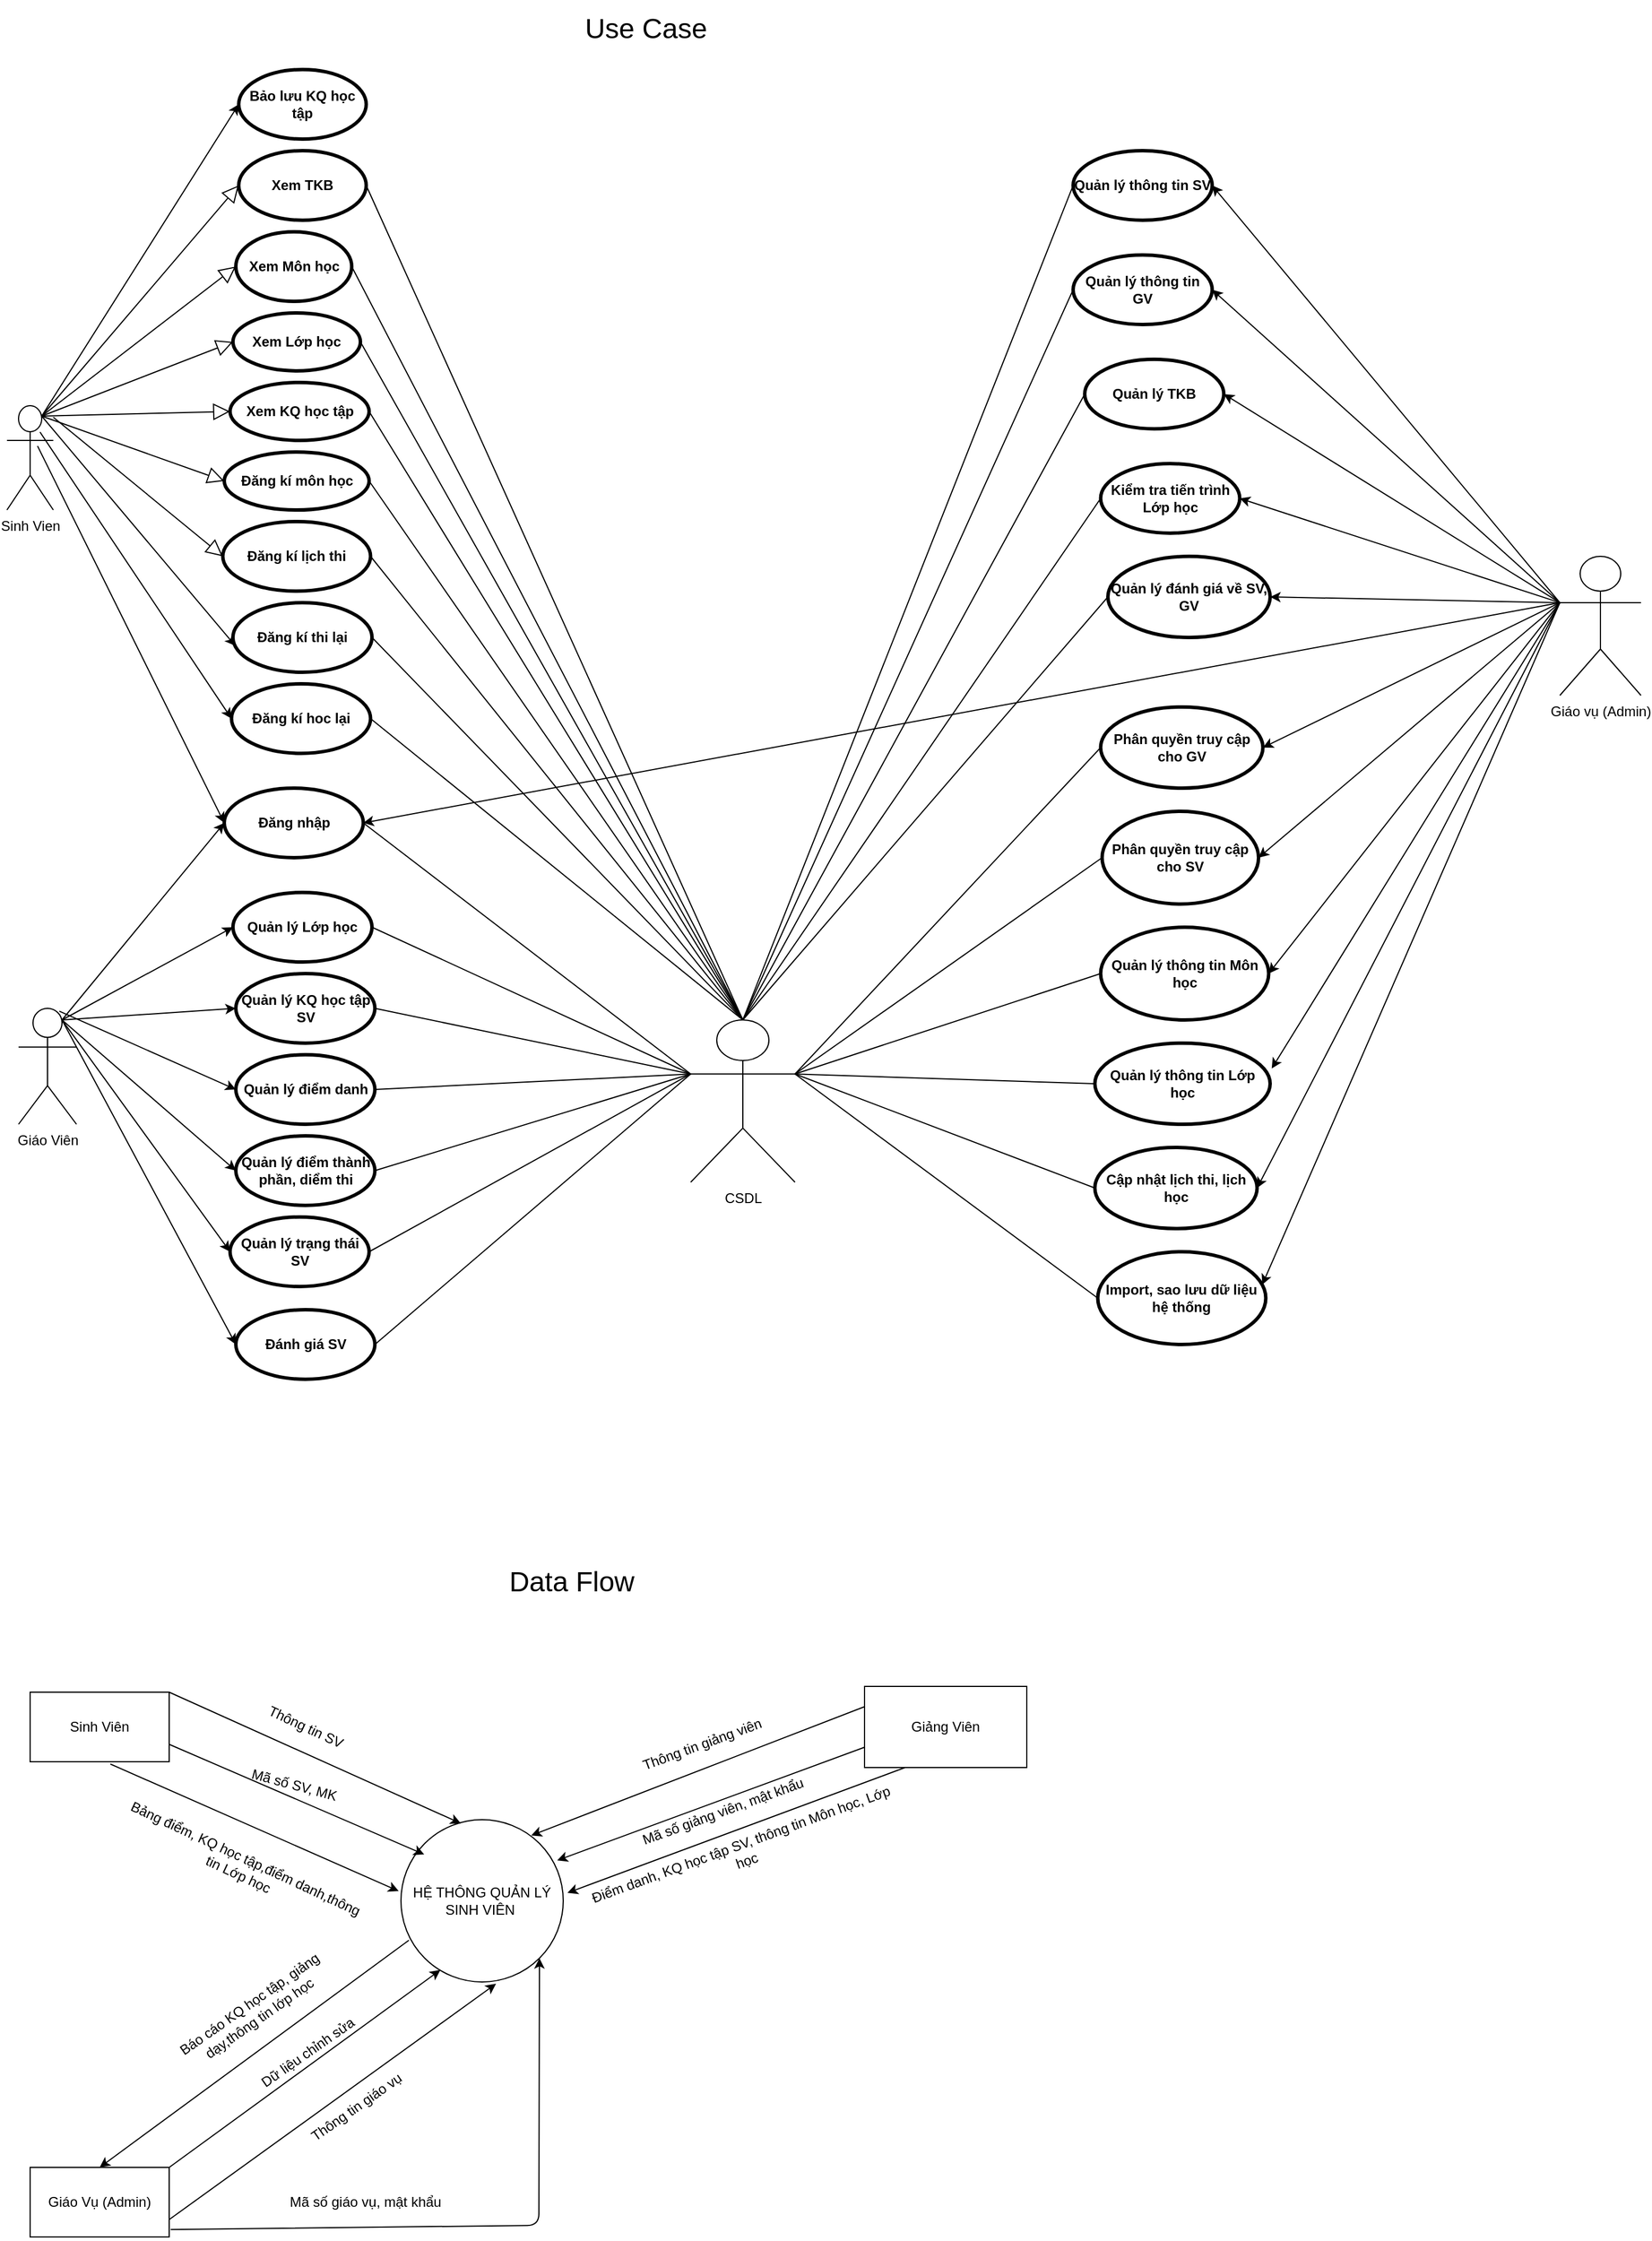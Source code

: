 <mxfile version="14.4.3" type="device"><diagram id="cvtjr43qVSn7jWfJGrVy" name="Page-1"><mxGraphModel dx="1309" dy="1707" grid="1" gridSize="10" guides="1" tooltips="1" connect="1" arrows="1" fold="1" page="1" pageScale="1" pageWidth="850" pageHeight="1100" math="0" shadow="0"><root><mxCell id="0"/><mxCell id="1" parent="0"/><mxCell id="vJbOVOiR2p8JnZp5kyX--1" value="Sinh Vien" style="shape=umlActor;html=1;verticalLabelPosition=bottom;verticalAlign=top;align=center;" parent="1" vertex="1"><mxGeometry x="70" y="110" width="40" height="90" as="geometry"/></mxCell><mxCell id="vJbOVOiR2p8JnZp5kyX--2" value="Xem TKB" style="shape=ellipse;html=1;strokeWidth=3;fontStyle=1;whiteSpace=wrap;align=center;perimeter=ellipsePerimeter;" parent="1" vertex="1"><mxGeometry x="270" y="-110" width="110" height="60" as="geometry"/></mxCell><mxCell id="vJbOVOiR2p8JnZp5kyX--3" value="Xem Môn học" style="shape=ellipse;html=1;strokeWidth=3;fontStyle=1;whiteSpace=wrap;align=center;perimeter=ellipsePerimeter;" parent="1" vertex="1"><mxGeometry x="267.5" y="-40" width="100" height="60" as="geometry"/></mxCell><mxCell id="vJbOVOiR2p8JnZp5kyX--4" value="Xem Lớp học" style="shape=ellipse;html=1;strokeWidth=3;fontStyle=1;whiteSpace=wrap;align=center;perimeter=ellipsePerimeter;" parent="1" vertex="1"><mxGeometry x="265" y="30" width="110" height="50" as="geometry"/></mxCell><mxCell id="vJbOVOiR2p8JnZp5kyX--5" value="Xem KQ học tập" style="shape=ellipse;html=1;strokeWidth=3;fontStyle=1;whiteSpace=wrap;align=center;perimeter=ellipsePerimeter;" parent="1" vertex="1"><mxGeometry x="262.5" y="90" width="120" height="50" as="geometry"/></mxCell><mxCell id="vJbOVOiR2p8JnZp5kyX--6" value="Đăng kí môn học" style="shape=ellipse;html=1;strokeWidth=3;fontStyle=1;whiteSpace=wrap;align=center;perimeter=ellipsePerimeter;" parent="1" vertex="1"><mxGeometry x="257.5" y="150" width="125" height="50" as="geometry"/></mxCell><mxCell id="vJbOVOiR2p8JnZp5kyX--8" value="Đăng kí lịch thi" style="shape=ellipse;html=1;strokeWidth=3;fontStyle=1;whiteSpace=wrap;align=center;perimeter=ellipsePerimeter;" parent="1" vertex="1"><mxGeometry x="256.25" y="210" width="127.5" height="60" as="geometry"/></mxCell><mxCell id="vJbOVOiR2p8JnZp5kyX--9" value="Đăng kí thi lại" style="shape=ellipse;html=1;strokeWidth=3;fontStyle=1;whiteSpace=wrap;align=center;perimeter=ellipsePerimeter;" parent="1" vertex="1"><mxGeometry x="265" y="280" width="120" height="60" as="geometry"/></mxCell><mxCell id="vJbOVOiR2p8JnZp5kyX--10" value="Đăng kí hoc lại" style="shape=ellipse;html=1;strokeWidth=3;fontStyle=1;whiteSpace=wrap;align=center;perimeter=ellipsePerimeter;" parent="1" vertex="1"><mxGeometry x="263.75" y="350" width="120" height="60" as="geometry"/></mxCell><mxCell id="vJbOVOiR2p8JnZp5kyX--11" value="Đăng nhập" style="shape=ellipse;html=1;strokeWidth=3;fontStyle=1;whiteSpace=wrap;align=center;perimeter=ellipsePerimeter;" parent="1" vertex="1"><mxGeometry x="257.5" y="440" width="120" height="60" as="geometry"/></mxCell><mxCell id="vJbOVOiR2p8JnZp5kyX--12" value="Giáo Viên" style="shape=umlActor;html=1;verticalLabelPosition=bottom;verticalAlign=top;align=center;" parent="1" vertex="1"><mxGeometry x="80" y="630" width="50" height="100" as="geometry"/></mxCell><mxCell id="vJbOVOiR2p8JnZp5kyX--13" value="Quản lý Lớp học" style="shape=ellipse;html=1;strokeWidth=3;fontStyle=1;whiteSpace=wrap;align=center;perimeter=ellipsePerimeter;" parent="1" vertex="1"><mxGeometry x="265" y="530" width="120" height="60" as="geometry"/></mxCell><mxCell id="vJbOVOiR2p8JnZp5kyX--14" value="Quản lý KQ học tập SV" style="shape=ellipse;html=1;strokeWidth=3;fontStyle=1;whiteSpace=wrap;align=center;perimeter=ellipsePerimeter;" parent="1" vertex="1"><mxGeometry x="267.5" y="600" width="120" height="60" as="geometry"/></mxCell><mxCell id="vJbOVOiR2p8JnZp5kyX--15" value="Quản lý điểm danh" style="shape=ellipse;html=1;strokeWidth=3;fontStyle=1;whiteSpace=wrap;align=center;perimeter=ellipsePerimeter;" parent="1" vertex="1"><mxGeometry x="267.5" y="670" width="120" height="60" as="geometry"/></mxCell><mxCell id="vJbOVOiR2p8JnZp5kyX--16" value="Quản lý điểm thành phần, diểm thi" style="shape=ellipse;html=1;strokeWidth=3;fontStyle=1;whiteSpace=wrap;align=center;perimeter=ellipsePerimeter;" parent="1" vertex="1"><mxGeometry x="267.5" y="740" width="120" height="60" as="geometry"/></mxCell><mxCell id="vJbOVOiR2p8JnZp5kyX--17" value="Quản lý trạng thái SV" style="shape=ellipse;html=1;strokeWidth=3;fontStyle=1;whiteSpace=wrap;align=center;perimeter=ellipsePerimeter;" parent="1" vertex="1"><mxGeometry x="262.5" y="810" width="120" height="60" as="geometry"/></mxCell><mxCell id="vJbOVOiR2p8JnZp5kyX--18" value="Đánh giá SV" style="shape=ellipse;html=1;strokeWidth=3;fontStyle=1;whiteSpace=wrap;align=center;perimeter=ellipsePerimeter;" parent="1" vertex="1"><mxGeometry x="267.5" y="890" width="120" height="60" as="geometry"/></mxCell><mxCell id="vJbOVOiR2p8JnZp5kyX--20" value="" style="edgeStyle=none;html=1;endArrow=block;endFill=0;endSize=12;verticalAlign=bottom;exitX=0.75;exitY=0.1;exitDx=0;exitDy=0;exitPerimeter=0;entryX=0;entryY=0.5;entryDx=0;entryDy=0;" parent="1" source="vJbOVOiR2p8JnZp5kyX--1" target="vJbOVOiR2p8JnZp5kyX--2" edge="1"><mxGeometry width="160" relative="1" as="geometry"><mxPoint x="240" y="190" as="sourcePoint"/><mxPoint x="400" y="190" as="targetPoint"/></mxGeometry></mxCell><mxCell id="vJbOVOiR2p8JnZp5kyX--21" value="" style="edgeStyle=none;html=1;endArrow=block;endFill=0;endSize=12;verticalAlign=bottom;exitX=0.75;exitY=0.1;exitDx=0;exitDy=0;exitPerimeter=0;entryX=0;entryY=0.5;entryDx=0;entryDy=0;" parent="1" source="vJbOVOiR2p8JnZp5kyX--1" target="vJbOVOiR2p8JnZp5kyX--3" edge="1"><mxGeometry width="160" relative="1" as="geometry"><mxPoint x="240" y="190" as="sourcePoint"/><mxPoint x="400" y="190" as="targetPoint"/></mxGeometry></mxCell><mxCell id="vJbOVOiR2p8JnZp5kyX--22" value="" style="edgeStyle=none;html=1;endArrow=block;endFill=0;endSize=12;verticalAlign=bottom;exitX=0.75;exitY=0.1;exitDx=0;exitDy=0;exitPerimeter=0;entryX=0;entryY=0.5;entryDx=0;entryDy=0;" parent="1" source="vJbOVOiR2p8JnZp5kyX--1" target="vJbOVOiR2p8JnZp5kyX--4" edge="1"><mxGeometry width="160" relative="1" as="geometry"><mxPoint x="240" y="190" as="sourcePoint"/><mxPoint x="400" y="190" as="targetPoint"/></mxGeometry></mxCell><mxCell id="vJbOVOiR2p8JnZp5kyX--23" value="" style="edgeStyle=none;html=1;endArrow=block;endFill=0;endSize=12;verticalAlign=bottom;exitX=0.75;exitY=0.1;exitDx=0;exitDy=0;exitPerimeter=0;entryX=0;entryY=0.5;entryDx=0;entryDy=0;" parent="1" source="vJbOVOiR2p8JnZp5kyX--1" target="vJbOVOiR2p8JnZp5kyX--5" edge="1"><mxGeometry width="160" relative="1" as="geometry"><mxPoint x="240" y="190" as="sourcePoint"/><mxPoint x="400" y="190" as="targetPoint"/></mxGeometry></mxCell><mxCell id="vJbOVOiR2p8JnZp5kyX--24" value="" style="edgeStyle=none;html=1;endArrow=block;endFill=0;endSize=12;verticalAlign=bottom;exitX=0.75;exitY=0.1;exitDx=0;exitDy=0;exitPerimeter=0;entryX=0;entryY=0.5;entryDx=0;entryDy=0;" parent="1" source="vJbOVOiR2p8JnZp5kyX--1" target="vJbOVOiR2p8JnZp5kyX--6" edge="1"><mxGeometry width="160" relative="1" as="geometry"><mxPoint x="240" y="190" as="sourcePoint"/><mxPoint x="400" y="190" as="targetPoint"/></mxGeometry></mxCell><mxCell id="vJbOVOiR2p8JnZp5kyX--25" value="" style="edgeStyle=none;html=1;endArrow=block;endFill=0;endSize=12;verticalAlign=bottom;entryX=0;entryY=0.5;entryDx=0;entryDy=0;" parent="1" target="vJbOVOiR2p8JnZp5kyX--8" edge="1"><mxGeometry width="160" relative="1" as="geometry"><mxPoint x="110" y="120" as="sourcePoint"/><mxPoint x="400" y="190" as="targetPoint"/></mxGeometry></mxCell><mxCell id="vJbOVOiR2p8JnZp5kyX--26" value="" style="endArrow=classic;html=1;exitX=0.75;exitY=0.1;exitDx=0;exitDy=0;exitPerimeter=0;entryX=0.017;entryY=0.62;entryDx=0;entryDy=0;entryPerimeter=0;" parent="1" source="vJbOVOiR2p8JnZp5kyX--1" target="vJbOVOiR2p8JnZp5kyX--9" edge="1"><mxGeometry width="50" height="50" relative="1" as="geometry"><mxPoint x="300" y="320" as="sourcePoint"/><mxPoint x="350" y="270" as="targetPoint"/></mxGeometry></mxCell><mxCell id="vJbOVOiR2p8JnZp5kyX--27" value="" style="endArrow=classic;html=1;exitX=0.713;exitY=0.253;exitDx=0;exitDy=0;exitPerimeter=0;entryX=0;entryY=0.5;entryDx=0;entryDy=0;" parent="1" source="vJbOVOiR2p8JnZp5kyX--1" target="vJbOVOiR2p8JnZp5kyX--10" edge="1"><mxGeometry width="50" height="50" relative="1" as="geometry"><mxPoint x="300" y="420" as="sourcePoint"/><mxPoint x="350" y="370" as="targetPoint"/></mxGeometry></mxCell><mxCell id="vJbOVOiR2p8JnZp5kyX--28" value="" style="endArrow=classic;html=1;exitX=0.66;exitY=0.387;exitDx=0;exitDy=0;exitPerimeter=0;entryX=0;entryY=0.5;entryDx=0;entryDy=0;" parent="1" source="vJbOVOiR2p8JnZp5kyX--1" target="vJbOVOiR2p8JnZp5kyX--11" edge="1"><mxGeometry width="50" height="50" relative="1" as="geometry"><mxPoint x="300" y="320" as="sourcePoint"/><mxPoint x="350" y="270" as="targetPoint"/></mxGeometry></mxCell><mxCell id="vJbOVOiR2p8JnZp5kyX--29" value="" style="endArrow=classic;html=1;exitX=0.75;exitY=0.1;exitDx=0;exitDy=0;exitPerimeter=0;entryX=0;entryY=0.5;entryDx=0;entryDy=0;" parent="1" source="vJbOVOiR2p8JnZp5kyX--12" target="vJbOVOiR2p8JnZp5kyX--11" edge="1"><mxGeometry width="50" height="50" relative="1" as="geometry"><mxPoint x="300" y="720" as="sourcePoint"/><mxPoint x="350" y="670" as="targetPoint"/></mxGeometry></mxCell><mxCell id="vJbOVOiR2p8JnZp5kyX--30" value="" style="endArrow=classic;html=1;entryX=0;entryY=0.5;entryDx=0;entryDy=0;exitX=0.75;exitY=0.1;exitDx=0;exitDy=0;exitPerimeter=0;" parent="1" source="vJbOVOiR2p8JnZp5kyX--12" target="vJbOVOiR2p8JnZp5kyX--13" edge="1"><mxGeometry width="50" height="50" relative="1" as="geometry"><mxPoint x="100" y="640" as="sourcePoint"/><mxPoint x="350" y="670" as="targetPoint"/></mxGeometry></mxCell><mxCell id="vJbOVOiR2p8JnZp5kyX--31" value="" style="endArrow=classic;html=1;exitX=0.75;exitY=0.1;exitDx=0;exitDy=0;exitPerimeter=0;entryX=0;entryY=0.5;entryDx=0;entryDy=0;" parent="1" source="vJbOVOiR2p8JnZp5kyX--12" target="vJbOVOiR2p8JnZp5kyX--14" edge="1"><mxGeometry width="50" height="50" relative="1" as="geometry"><mxPoint x="300" y="720" as="sourcePoint"/><mxPoint x="350" y="670" as="targetPoint"/></mxGeometry></mxCell><mxCell id="vJbOVOiR2p8JnZp5kyX--32" value="" style="endArrow=classic;html=1;entryX=0;entryY=0.5;entryDx=0;entryDy=0;exitX=0.704;exitY=0.024;exitDx=0;exitDy=0;exitPerimeter=0;" parent="1" source="vJbOVOiR2p8JnZp5kyX--12" target="vJbOVOiR2p8JnZp5kyX--15" edge="1"><mxGeometry width="50" height="50" relative="1" as="geometry"><mxPoint x="110" y="640" as="sourcePoint"/><mxPoint x="350" y="670" as="targetPoint"/></mxGeometry></mxCell><mxCell id="vJbOVOiR2p8JnZp5kyX--33" value="" style="endArrow=classic;html=1;exitX=0.75;exitY=0.1;exitDx=0;exitDy=0;exitPerimeter=0;entryX=0;entryY=0.5;entryDx=0;entryDy=0;" parent="1" source="vJbOVOiR2p8JnZp5kyX--12" target="vJbOVOiR2p8JnZp5kyX--16" edge="1"><mxGeometry width="50" height="50" relative="1" as="geometry"><mxPoint x="300" y="720" as="sourcePoint"/><mxPoint x="350" y="670" as="targetPoint"/></mxGeometry></mxCell><mxCell id="vJbOVOiR2p8JnZp5kyX--34" value="" style="endArrow=classic;html=1;exitX=0.75;exitY=0.1;exitDx=0;exitDy=0;exitPerimeter=0;entryX=0;entryY=0.5;entryDx=0;entryDy=0;" parent="1" source="vJbOVOiR2p8JnZp5kyX--12" target="vJbOVOiR2p8JnZp5kyX--17" edge="1"><mxGeometry width="50" height="50" relative="1" as="geometry"><mxPoint x="300" y="720" as="sourcePoint"/><mxPoint x="350" y="670" as="targetPoint"/></mxGeometry></mxCell><mxCell id="vJbOVOiR2p8JnZp5kyX--35" value="" style="endArrow=classic;html=1;exitX=0.75;exitY=0.1;exitDx=0;exitDy=0;exitPerimeter=0;entryX=0;entryY=0.5;entryDx=0;entryDy=0;" parent="1" source="vJbOVOiR2p8JnZp5kyX--12" target="vJbOVOiR2p8JnZp5kyX--18" edge="1"><mxGeometry width="50" height="50" relative="1" as="geometry"><mxPoint x="300" y="720" as="sourcePoint"/><mxPoint x="350" y="670" as="targetPoint"/></mxGeometry></mxCell><mxCell id="vJbOVOiR2p8JnZp5kyX--36" value="Giáo vụ (Admin)" style="shape=umlActor;verticalLabelPosition=bottom;verticalAlign=top;html=1;outlineConnect=0;" parent="1" vertex="1"><mxGeometry x="1410" y="240" width="70" height="120" as="geometry"/></mxCell><mxCell id="vJbOVOiR2p8JnZp5kyX--37" value="" style="endArrow=classic;html=1;exitX=0;exitY=0.333;exitDx=0;exitDy=0;exitPerimeter=0;entryX=1;entryY=0.5;entryDx=0;entryDy=0;" parent="1" source="vJbOVOiR2p8JnZp5kyX--36" target="vJbOVOiR2p8JnZp5kyX--11" edge="1"><mxGeometry width="50" height="50" relative="1" as="geometry"><mxPoint x="300" y="820" as="sourcePoint"/><mxPoint x="350" y="770" as="targetPoint"/></mxGeometry></mxCell><mxCell id="vJbOVOiR2p8JnZp5kyX--38" value="Quản lý thông tin SV" style="shape=ellipse;html=1;strokeWidth=3;fontStyle=1;whiteSpace=wrap;align=center;perimeter=ellipsePerimeter;" parent="1" vertex="1"><mxGeometry x="990" y="-110" width="120" height="60" as="geometry"/></mxCell><mxCell id="vJbOVOiR2p8JnZp5kyX--39" value="Quản lý thông tin GV" style="shape=ellipse;html=1;strokeWidth=3;fontStyle=1;whiteSpace=wrap;align=center;perimeter=ellipsePerimeter;" parent="1" vertex="1"><mxGeometry x="990" y="-20" width="120" height="60" as="geometry"/></mxCell><mxCell id="vJbOVOiR2p8JnZp5kyX--42" value="Kiểm tra tiến trình Lớp học" style="shape=ellipse;html=1;strokeWidth=3;fontStyle=1;whiteSpace=wrap;align=center;perimeter=ellipsePerimeter;" parent="1" vertex="1"><mxGeometry x="1013.75" y="160" width="120" height="60" as="geometry"/></mxCell><mxCell id="vJbOVOiR2p8JnZp5kyX--43" value="Quản lý đánh giá về SV, GV" style="shape=ellipse;html=1;strokeWidth=3;fontStyle=1;whiteSpace=wrap;align=center;perimeter=ellipsePerimeter;" parent="1" vertex="1"><mxGeometry x="1020" y="240" width="140" height="70" as="geometry"/></mxCell><mxCell id="vJbOVOiR2p8JnZp5kyX--44" value="Phân quyền truy cập cho GV" style="shape=ellipse;html=1;strokeWidth=3;fontStyle=1;whiteSpace=wrap;align=center;perimeter=ellipsePerimeter;" parent="1" vertex="1"><mxGeometry x="1013.75" y="370" width="140" height="70" as="geometry"/></mxCell><mxCell id="vJbOVOiR2p8JnZp5kyX--45" value="" style="endArrow=classic;html=1;exitX=0;exitY=0.333;exitDx=0;exitDy=0;exitPerimeter=0;entryX=1;entryY=0.5;entryDx=0;entryDy=0;" parent="1" source="vJbOVOiR2p8JnZp5kyX--36" target="vJbOVOiR2p8JnZp5kyX--38" edge="1"><mxGeometry width="50" height="50" relative="1" as="geometry"><mxPoint x="300" y="1190" as="sourcePoint"/><mxPoint x="350" y="1140" as="targetPoint"/></mxGeometry></mxCell><mxCell id="vJbOVOiR2p8JnZp5kyX--46" value="" style="endArrow=classic;html=1;exitX=0;exitY=0.333;exitDx=0;exitDy=0;exitPerimeter=0;entryX=1;entryY=0.5;entryDx=0;entryDy=0;" parent="1" source="vJbOVOiR2p8JnZp5kyX--36" target="vJbOVOiR2p8JnZp5kyX--39" edge="1"><mxGeometry width="50" height="50" relative="1" as="geometry"><mxPoint x="300" y="1190" as="sourcePoint"/><mxPoint x="350" y="1140" as="targetPoint"/></mxGeometry></mxCell><mxCell id="vJbOVOiR2p8JnZp5kyX--47" value="" style="endArrow=classic;html=1;entryX=1;entryY=0.5;entryDx=0;entryDy=0;exitX=0;exitY=0.333;exitDx=0;exitDy=0;exitPerimeter=0;" parent="1" source="vJbOVOiR2p8JnZp5kyX--36" target="vJbOVOiR2p8JnZp5kyX--40" edge="1"><mxGeometry width="50" height="50" relative="1" as="geometry"><mxPoint x="1350" y="178" as="sourcePoint"/><mxPoint x="350" y="1140" as="targetPoint"/></mxGeometry></mxCell><mxCell id="vJbOVOiR2p8JnZp5kyX--50" value="Phân quyền truy cập cho SV" style="shape=ellipse;html=1;strokeWidth=3;fontStyle=1;whiteSpace=wrap;align=center;perimeter=ellipsePerimeter;" parent="1" vertex="1"><mxGeometry x="1015" y="460" width="135" height="80" as="geometry"/></mxCell><mxCell id="vJbOVOiR2p8JnZp5kyX--53" value="Quản lý thông tin Môn học" style="shape=ellipse;html=1;strokeWidth=3;fontStyle=1;whiteSpace=wrap;align=center;perimeter=ellipsePerimeter;" parent="1" vertex="1"><mxGeometry x="1013.75" y="560" width="145" height="80" as="geometry"/></mxCell><mxCell id="vJbOVOiR2p8JnZp5kyX--54" value="Quản lý thông tin Lớp học" style="shape=ellipse;html=1;strokeWidth=3;fontStyle=1;whiteSpace=wrap;align=center;perimeter=ellipsePerimeter;" parent="1" vertex="1"><mxGeometry x="1008.75" y="660" width="151.25" height="70" as="geometry"/></mxCell><mxCell id="vJbOVOiR2p8JnZp5kyX--55" value="Cập nhật lịch thi, lịch học" style="shape=ellipse;html=1;strokeWidth=3;fontStyle=1;whiteSpace=wrap;align=center;perimeter=ellipsePerimeter;" parent="1" vertex="1"><mxGeometry x="1008.75" y="750" width="140" height="70" as="geometry"/></mxCell><mxCell id="vJbOVOiR2p8JnZp5kyX--69" value="CSDL" style="shape=umlActor;html=1;verticalLabelPosition=bottom;verticalAlign=top;align=center;" parent="1" vertex="1"><mxGeometry x="660" y="640" width="90" height="140" as="geometry"/></mxCell><mxCell id="vJbOVOiR2p8JnZp5kyX--70" value="" style="edgeStyle=none;html=1;endArrow=none;verticalAlign=bottom;exitX=1;exitY=0.5;exitDx=0;exitDy=0;entryX=0.5;entryY=0;entryDx=0;entryDy=0;entryPerimeter=0;" parent="1" source="vJbOVOiR2p8JnZp5kyX--2" target="vJbOVOiR2p8JnZp5kyX--69" edge="1"><mxGeometry width="160" relative="1" as="geometry"><mxPoint x="400" y="240" as="sourcePoint"/><mxPoint x="560" y="240" as="targetPoint"/></mxGeometry></mxCell><mxCell id="vJbOVOiR2p8JnZp5kyX--71" value="" style="edgeStyle=none;html=1;endArrow=none;verticalAlign=bottom;exitX=1;exitY=0.5;exitDx=0;exitDy=0;entryX=0.5;entryY=0;entryDx=0;entryDy=0;entryPerimeter=0;" parent="1" source="vJbOVOiR2p8JnZp5kyX--3" target="vJbOVOiR2p8JnZp5kyX--69" edge="1"><mxGeometry width="160" relative="1" as="geometry"><mxPoint x="400" y="240" as="sourcePoint"/><mxPoint x="560" y="240" as="targetPoint"/></mxGeometry></mxCell><mxCell id="vJbOVOiR2p8JnZp5kyX--72" value="" style="edgeStyle=none;html=1;endArrow=none;verticalAlign=bottom;exitX=1;exitY=0.5;exitDx=0;exitDy=0;entryX=0.5;entryY=0;entryDx=0;entryDy=0;entryPerimeter=0;" parent="1" source="vJbOVOiR2p8JnZp5kyX--4" target="vJbOVOiR2p8JnZp5kyX--69" edge="1"><mxGeometry width="160" relative="1" as="geometry"><mxPoint x="400" y="240" as="sourcePoint"/><mxPoint x="560" y="240" as="targetPoint"/></mxGeometry></mxCell><mxCell id="vJbOVOiR2p8JnZp5kyX--73" value="" style="edgeStyle=none;html=1;endArrow=none;verticalAlign=bottom;exitX=1;exitY=0.5;exitDx=0;exitDy=0;entryX=0.5;entryY=0;entryDx=0;entryDy=0;entryPerimeter=0;" parent="1" source="vJbOVOiR2p8JnZp5kyX--5" target="vJbOVOiR2p8JnZp5kyX--69" edge="1"><mxGeometry width="160" relative="1" as="geometry"><mxPoint x="400" y="360" as="sourcePoint"/><mxPoint x="560" y="360" as="targetPoint"/></mxGeometry></mxCell><mxCell id="vJbOVOiR2p8JnZp5kyX--74" value="" style="edgeStyle=none;html=1;endArrow=none;verticalAlign=bottom;exitX=1;exitY=0.5;exitDx=0;exitDy=0;entryX=0.5;entryY=0;entryDx=0;entryDy=0;entryPerimeter=0;" parent="1" source="vJbOVOiR2p8JnZp5kyX--6" target="vJbOVOiR2p8JnZp5kyX--69" edge="1"><mxGeometry width="160" relative="1" as="geometry"><mxPoint x="400" y="480" as="sourcePoint"/><mxPoint x="560" y="480" as="targetPoint"/></mxGeometry></mxCell><mxCell id="vJbOVOiR2p8JnZp5kyX--75" value="" style="edgeStyle=none;html=1;endArrow=none;verticalAlign=bottom;exitX=1;exitY=0.5;exitDx=0;exitDy=0;entryX=0.5;entryY=0;entryDx=0;entryDy=0;entryPerimeter=0;" parent="1" source="vJbOVOiR2p8JnZp5kyX--8" target="vJbOVOiR2p8JnZp5kyX--69" edge="1"><mxGeometry width="160" relative="1" as="geometry"><mxPoint x="400" y="480" as="sourcePoint"/><mxPoint x="560" y="480" as="targetPoint"/></mxGeometry></mxCell><mxCell id="vJbOVOiR2p8JnZp5kyX--76" value="" style="edgeStyle=none;html=1;endArrow=none;verticalAlign=bottom;exitX=1;exitY=0.5;exitDx=0;exitDy=0;entryX=0.5;entryY=0;entryDx=0;entryDy=0;entryPerimeter=0;" parent="1" source="vJbOVOiR2p8JnZp5kyX--9" target="vJbOVOiR2p8JnZp5kyX--69" edge="1"><mxGeometry width="160" relative="1" as="geometry"><mxPoint x="400" y="590" as="sourcePoint"/><mxPoint x="560" y="590" as="targetPoint"/></mxGeometry></mxCell><mxCell id="vJbOVOiR2p8JnZp5kyX--77" value="" style="edgeStyle=none;html=1;endArrow=none;verticalAlign=bottom;exitX=1;exitY=0.5;exitDx=0;exitDy=0;entryX=0.5;entryY=0;entryDx=0;entryDy=0;entryPerimeter=0;" parent="1" source="vJbOVOiR2p8JnZp5kyX--10" target="vJbOVOiR2p8JnZp5kyX--69" edge="1"><mxGeometry width="160" relative="1" as="geometry"><mxPoint x="400" y="590" as="sourcePoint"/><mxPoint x="560" y="590" as="targetPoint"/></mxGeometry></mxCell><mxCell id="vJbOVOiR2p8JnZp5kyX--78" value="" style="edgeStyle=none;html=1;endArrow=none;verticalAlign=bottom;exitX=1;exitY=0.5;exitDx=0;exitDy=0;entryX=0;entryY=0.333;entryDx=0;entryDy=0;entryPerimeter=0;" parent="1" source="vJbOVOiR2p8JnZp5kyX--11" target="vJbOVOiR2p8JnZp5kyX--69" edge="1"><mxGeometry width="160" relative="1" as="geometry"><mxPoint x="400" y="710" as="sourcePoint"/><mxPoint x="560" y="710" as="targetPoint"/></mxGeometry></mxCell><mxCell id="vJbOVOiR2p8JnZp5kyX--79" value="" style="edgeStyle=none;html=1;endArrow=none;verticalAlign=bottom;exitX=1;exitY=0.5;exitDx=0;exitDy=0;entryX=0;entryY=0.333;entryDx=0;entryDy=0;entryPerimeter=0;" parent="1" source="vJbOVOiR2p8JnZp5kyX--13" target="vJbOVOiR2p8JnZp5kyX--69" edge="1"><mxGeometry width="160" relative="1" as="geometry"><mxPoint x="400" y="710" as="sourcePoint"/><mxPoint x="560" y="710" as="targetPoint"/></mxGeometry></mxCell><mxCell id="vJbOVOiR2p8JnZp5kyX--80" value="" style="edgeStyle=none;html=1;endArrow=none;verticalAlign=bottom;exitX=1;exitY=0.5;exitDx=0;exitDy=0;entryX=0;entryY=0.333;entryDx=0;entryDy=0;entryPerimeter=0;" parent="1" source="vJbOVOiR2p8JnZp5kyX--14" target="vJbOVOiR2p8JnZp5kyX--69" edge="1"><mxGeometry width="160" relative="1" as="geometry"><mxPoint x="400" y="710" as="sourcePoint"/><mxPoint x="560" y="710" as="targetPoint"/></mxGeometry></mxCell><mxCell id="vJbOVOiR2p8JnZp5kyX--81" value="" style="edgeStyle=none;html=1;endArrow=none;verticalAlign=bottom;exitX=1;exitY=0.5;exitDx=0;exitDy=0;entryX=0;entryY=0.333;entryDx=0;entryDy=0;entryPerimeter=0;" parent="1" source="vJbOVOiR2p8JnZp5kyX--15" target="vJbOVOiR2p8JnZp5kyX--69" edge="1"><mxGeometry width="160" relative="1" as="geometry"><mxPoint x="425" y="709.41" as="sourcePoint"/><mxPoint x="610" y="750" as="targetPoint"/></mxGeometry></mxCell><mxCell id="vJbOVOiR2p8JnZp5kyX--83" value="" style="edgeStyle=none;html=1;endArrow=none;verticalAlign=bottom;exitX=1;exitY=0.5;exitDx=0;exitDy=0;entryX=0;entryY=0.333;entryDx=0;entryDy=0;entryPerimeter=0;" parent="1" source="vJbOVOiR2p8JnZp5kyX--16" target="vJbOVOiR2p8JnZp5kyX--69" edge="1"><mxGeometry width="160" relative="1" as="geometry"><mxPoint x="400" y="830" as="sourcePoint"/><mxPoint x="560" y="830" as="targetPoint"/></mxGeometry></mxCell><mxCell id="vJbOVOiR2p8JnZp5kyX--84" value="" style="edgeStyle=none;html=1;endArrow=none;verticalAlign=bottom;exitX=1;exitY=0.5;exitDx=0;exitDy=0;entryX=0;entryY=0.333;entryDx=0;entryDy=0;entryPerimeter=0;" parent="1" source="vJbOVOiR2p8JnZp5kyX--17" target="vJbOVOiR2p8JnZp5kyX--69" edge="1"><mxGeometry width="160" relative="1" as="geometry"><mxPoint x="400" y="830" as="sourcePoint"/><mxPoint x="560" y="830" as="targetPoint"/></mxGeometry></mxCell><mxCell id="vJbOVOiR2p8JnZp5kyX--85" value="" style="edgeStyle=none;html=1;endArrow=none;verticalAlign=bottom;exitX=1;exitY=0.5;exitDx=0;exitDy=0;entryX=0;entryY=0.333;entryDx=0;entryDy=0;entryPerimeter=0;" parent="1" source="vJbOVOiR2p8JnZp5kyX--18" target="vJbOVOiR2p8JnZp5kyX--69" edge="1"><mxGeometry width="160" relative="1" as="geometry"><mxPoint x="400" y="950" as="sourcePoint"/><mxPoint x="560" y="950" as="targetPoint"/></mxGeometry></mxCell><mxCell id="vJbOVOiR2p8JnZp5kyX--86" value="" style="edgeStyle=none;html=1;endArrow=none;verticalAlign=bottom;exitX=0;exitY=0.5;exitDx=0;exitDy=0;entryX=0.5;entryY=0;entryDx=0;entryDy=0;entryPerimeter=0;" parent="1" source="vJbOVOiR2p8JnZp5kyX--38" target="vJbOVOiR2p8JnZp5kyX--69" edge="1"><mxGeometry width="160" relative="1" as="geometry"><mxPoint x="400" y="1060" as="sourcePoint"/><mxPoint x="560" y="1060" as="targetPoint"/></mxGeometry></mxCell><mxCell id="vJbOVOiR2p8JnZp5kyX--88" value="" style="edgeStyle=none;html=1;endArrow=none;verticalAlign=bottom;exitX=0;exitY=0.5;exitDx=0;exitDy=0;entryX=0.5;entryY=0;entryDx=0;entryDy=0;entryPerimeter=0;" parent="1" source="vJbOVOiR2p8JnZp5kyX--40" target="vJbOVOiR2p8JnZp5kyX--69" edge="1"><mxGeometry width="160" relative="1" as="geometry"><mxPoint x="400" y="1060" as="sourcePoint"/><mxPoint x="560" y="1060" as="targetPoint"/></mxGeometry></mxCell><mxCell id="vJbOVOiR2p8JnZp5kyX--90" value="" style="edgeStyle=none;html=1;endArrow=none;verticalAlign=bottom;entryX=0.5;entryY=0;entryDx=0;entryDy=0;entryPerimeter=0;exitX=0;exitY=0.5;exitDx=0;exitDy=0;" parent="1" source="vJbOVOiR2p8JnZp5kyX--42" target="vJbOVOiR2p8JnZp5kyX--69" edge="1"><mxGeometry width="160" relative="1" as="geometry"><mxPoint x="400" y="950" as="sourcePoint"/><mxPoint x="560" y="950" as="targetPoint"/></mxGeometry></mxCell><mxCell id="vJbOVOiR2p8JnZp5kyX--91" value="" style="edgeStyle=none;html=1;endArrow=none;verticalAlign=bottom;entryX=0.5;entryY=0;entryDx=0;entryDy=0;entryPerimeter=0;exitX=0;exitY=0.5;exitDx=0;exitDy=0;" parent="1" source="vJbOVOiR2p8JnZp5kyX--43" target="vJbOVOiR2p8JnZp5kyX--69" edge="1"><mxGeometry width="160" relative="1" as="geometry"><mxPoint x="400" y="1060" as="sourcePoint"/><mxPoint x="560" y="1060" as="targetPoint"/></mxGeometry></mxCell><mxCell id="vJbOVOiR2p8JnZp5kyX--40" value="Quản lý TKB" style="shape=ellipse;html=1;strokeWidth=3;fontStyle=1;whiteSpace=wrap;align=center;perimeter=ellipsePerimeter;" parent="1" vertex="1"><mxGeometry x="1000" y="70" width="120" height="60" as="geometry"/></mxCell><mxCell id="vJbOVOiR2p8JnZp5kyX--92" value="" style="edgeStyle=none;html=1;endArrow=none;verticalAlign=bottom;exitX=0;exitY=0.5;exitDx=0;exitDy=0;entryX=0.5;entryY=0;entryDx=0;entryDy=0;entryPerimeter=0;" parent="1" source="vJbOVOiR2p8JnZp5kyX--39" target="vJbOVOiR2p8JnZp5kyX--69" edge="1"><mxGeometry width="160" relative="1" as="geometry"><mxPoint x="1100" y="55" as="sourcePoint"/><mxPoint x="660" y="780" as="targetPoint"/></mxGeometry></mxCell><mxCell id="vJbOVOiR2p8JnZp5kyX--95" value="" style="endArrow=classic;html=1;exitX=0;exitY=0.333;exitDx=0;exitDy=0;exitPerimeter=0;entryX=1;entryY=0.5;entryDx=0;entryDy=0;" parent="1" source="vJbOVOiR2p8JnZp5kyX--36" target="vJbOVOiR2p8JnZp5kyX--42" edge="1"><mxGeometry width="50" height="50" relative="1" as="geometry"><mxPoint x="750" y="360" as="sourcePoint"/><mxPoint x="800" y="310" as="targetPoint"/></mxGeometry></mxCell><mxCell id="vJbOVOiR2p8JnZp5kyX--96" value="" style="endArrow=classic;html=1;exitX=0;exitY=0.333;exitDx=0;exitDy=0;exitPerimeter=0;entryX=1;entryY=0.5;entryDx=0;entryDy=0;" parent="1" source="vJbOVOiR2p8JnZp5kyX--36" target="vJbOVOiR2p8JnZp5kyX--43" edge="1"><mxGeometry width="50" height="50" relative="1" as="geometry"><mxPoint x="750" y="360" as="sourcePoint"/><mxPoint x="800" y="310" as="targetPoint"/></mxGeometry></mxCell><mxCell id="vJbOVOiR2p8JnZp5kyX--97" value="" style="endArrow=classic;html=1;exitX=0;exitY=0.333;exitDx=0;exitDy=0;exitPerimeter=0;entryX=1;entryY=0.5;entryDx=0;entryDy=0;" parent="1" source="vJbOVOiR2p8JnZp5kyX--36" target="vJbOVOiR2p8JnZp5kyX--44" edge="1"><mxGeometry width="50" height="50" relative="1" as="geometry"><mxPoint x="750" y="480" as="sourcePoint"/><mxPoint x="800" y="430" as="targetPoint"/></mxGeometry></mxCell><mxCell id="vJbOVOiR2p8JnZp5kyX--98" value="" style="endArrow=classic;html=1;exitX=0;exitY=0.333;exitDx=0;exitDy=0;exitPerimeter=0;entryX=1;entryY=0.5;entryDx=0;entryDy=0;" parent="1" source="vJbOVOiR2p8JnZp5kyX--36" target="vJbOVOiR2p8JnZp5kyX--50" edge="1"><mxGeometry width="50" height="50" relative="1" as="geometry"><mxPoint x="750" y="480" as="sourcePoint"/><mxPoint x="800" y="430" as="targetPoint"/></mxGeometry></mxCell><mxCell id="vJbOVOiR2p8JnZp5kyX--99" value="" style="endArrow=classic;html=1;exitX=0;exitY=0.333;exitDx=0;exitDy=0;exitPerimeter=0;entryX=1;entryY=0.5;entryDx=0;entryDy=0;" parent="1" source="vJbOVOiR2p8JnZp5kyX--36" target="vJbOVOiR2p8JnZp5kyX--53" edge="1"><mxGeometry width="50" height="50" relative="1" as="geometry"><mxPoint x="750" y="480" as="sourcePoint"/><mxPoint x="800" y="430" as="targetPoint"/></mxGeometry></mxCell><mxCell id="vJbOVOiR2p8JnZp5kyX--100" value="" style="endArrow=classic;html=1;exitX=0;exitY=0.333;exitDx=0;exitDy=0;exitPerimeter=0;entryX=1.009;entryY=0.313;entryDx=0;entryDy=0;entryPerimeter=0;" parent="1" source="vJbOVOiR2p8JnZp5kyX--36" target="vJbOVOiR2p8JnZp5kyX--54" edge="1"><mxGeometry width="50" height="50" relative="1" as="geometry"><mxPoint x="750" y="480" as="sourcePoint"/><mxPoint x="1230" y="750" as="targetPoint"/></mxGeometry></mxCell><mxCell id="vJbOVOiR2p8JnZp5kyX--101" value="" style="endArrow=classic;html=1;exitX=0;exitY=0.333;exitDx=0;exitDy=0;exitPerimeter=0;entryX=1;entryY=0.5;entryDx=0;entryDy=0;" parent="1" source="vJbOVOiR2p8JnZp5kyX--36" target="vJbOVOiR2p8JnZp5kyX--55" edge="1"><mxGeometry width="50" height="50" relative="1" as="geometry"><mxPoint x="750" y="480" as="sourcePoint"/><mxPoint x="800" y="430" as="targetPoint"/></mxGeometry></mxCell><mxCell id="vJbOVOiR2p8JnZp5kyX--103" value="" style="edgeStyle=none;html=1;endArrow=none;verticalAlign=bottom;entryX=0;entryY=0.5;entryDx=0;entryDy=0;exitX=1;exitY=0.333;exitDx=0;exitDy=0;exitPerimeter=0;" parent="1" source="vJbOVOiR2p8JnZp5kyX--69" target="vJbOVOiR2p8JnZp5kyX--44" edge="1"><mxGeometry width="160" relative="1" as="geometry"><mxPoint x="700" y="760" as="sourcePoint"/><mxPoint x="860" y="760" as="targetPoint"/></mxGeometry></mxCell><mxCell id="vJbOVOiR2p8JnZp5kyX--104" value="" style="edgeStyle=none;html=1;endArrow=none;verticalAlign=bottom;entryX=0;entryY=0.5;entryDx=0;entryDy=0;exitX=1;exitY=0.333;exitDx=0;exitDy=0;exitPerimeter=0;" parent="1" source="vJbOVOiR2p8JnZp5kyX--69" target="vJbOVOiR2p8JnZp5kyX--50" edge="1"><mxGeometry width="160" relative="1" as="geometry"><mxPoint x="700" y="760" as="sourcePoint"/><mxPoint x="860" y="760" as="targetPoint"/></mxGeometry></mxCell><mxCell id="vJbOVOiR2p8JnZp5kyX--105" value="" style="edgeStyle=none;html=1;endArrow=none;verticalAlign=bottom;entryX=0;entryY=0.5;entryDx=0;entryDy=0;exitX=1;exitY=0.333;exitDx=0;exitDy=0;exitPerimeter=0;" parent="1" source="vJbOVOiR2p8JnZp5kyX--69" target="vJbOVOiR2p8JnZp5kyX--53" edge="1"><mxGeometry width="160" relative="1" as="geometry"><mxPoint x="700" y="760" as="sourcePoint"/><mxPoint x="860" y="760" as="targetPoint"/></mxGeometry></mxCell><mxCell id="vJbOVOiR2p8JnZp5kyX--106" value="" style="edgeStyle=none;html=1;endArrow=none;verticalAlign=bottom;entryX=0;entryY=0.5;entryDx=0;entryDy=0;exitX=1;exitY=0.333;exitDx=0;exitDy=0;exitPerimeter=0;" parent="1" source="vJbOVOiR2p8JnZp5kyX--69" target="vJbOVOiR2p8JnZp5kyX--54" edge="1"><mxGeometry width="160" relative="1" as="geometry"><mxPoint x="700" y="760" as="sourcePoint"/><mxPoint x="860" y="760" as="targetPoint"/></mxGeometry></mxCell><mxCell id="vJbOVOiR2p8JnZp5kyX--107" value="" style="edgeStyle=none;html=1;endArrow=none;verticalAlign=bottom;entryX=0;entryY=0.5;entryDx=0;entryDy=0;exitX=1;exitY=0.333;exitDx=0;exitDy=0;exitPerimeter=0;" parent="1" source="vJbOVOiR2p8JnZp5kyX--69" target="vJbOVOiR2p8JnZp5kyX--55" edge="1"><mxGeometry width="160" relative="1" as="geometry"><mxPoint x="700" y="760" as="sourcePoint"/><mxPoint x="860" y="760" as="targetPoint"/></mxGeometry></mxCell><mxCell id="4i6IhydiNeXlAfab2IGB-1" value="&lt;font style=&quot;font-size: 24px&quot;&gt;Use Case&lt;/font&gt;" style="text;html=1;strokeColor=none;fillColor=none;align=center;verticalAlign=middle;whiteSpace=wrap;rounded=0;" vertex="1" parent="1"><mxGeometry x="425" y="-240" width="392.5" height="50" as="geometry"/></mxCell><mxCell id="4i6IhydiNeXlAfab2IGB-2" value="&lt;font style=&quot;font-size: 24px&quot;&gt;Data Flow&lt;/font&gt;" style="text;html=1;strokeColor=none;fillColor=none;align=center;verticalAlign=middle;whiteSpace=wrap;rounded=0;" vertex="1" parent="1"><mxGeometry x="375" y="1100" width="365" height="50" as="geometry"/></mxCell><mxCell id="4i6IhydiNeXlAfab2IGB-3" value="Sinh Viên" style="rounded=0;whiteSpace=wrap;html=1;" vertex="1" parent="1"><mxGeometry x="90" y="1220" width="120" height="60" as="geometry"/></mxCell><mxCell id="4i6IhydiNeXlAfab2IGB-4" value="HỆ THÔNG QUẢN LÝ SINH VIÊN&amp;nbsp;" style="ellipse;whiteSpace=wrap;html=1;aspect=fixed;" vertex="1" parent="1"><mxGeometry x="410" y="1330" width="140" height="140" as="geometry"/></mxCell><mxCell id="4i6IhydiNeXlAfab2IGB-5" value="Giảng Viên" style="rounded=0;whiteSpace=wrap;html=1;" vertex="1" parent="1"><mxGeometry x="810" y="1215" width="140" height="70" as="geometry"/></mxCell><mxCell id="4i6IhydiNeXlAfab2IGB-6" value="Giáo Vụ (Admin)" style="rounded=0;whiteSpace=wrap;html=1;" vertex="1" parent="1"><mxGeometry x="90" y="1630" width="120" height="60" as="geometry"/></mxCell><mxCell id="4i6IhydiNeXlAfab2IGB-7" value="" style="endArrow=classic;html=1;exitX=1;exitY=0;exitDx=0;exitDy=0;entryX=0.369;entryY=0.023;entryDx=0;entryDy=0;entryPerimeter=0;" edge="1" parent="1" source="4i6IhydiNeXlAfab2IGB-3" target="4i6IhydiNeXlAfab2IGB-4"><mxGeometry width="50" height="50" relative="1" as="geometry"><mxPoint x="300" y="1300" as="sourcePoint"/><mxPoint x="350" y="1250" as="targetPoint"/></mxGeometry></mxCell><mxCell id="4i6IhydiNeXlAfab2IGB-8" value="Thông tin SV" style="text;html=1;strokeColor=none;fillColor=none;align=center;verticalAlign=middle;whiteSpace=wrap;rounded=0;rotation=25;" vertex="1" parent="1"><mxGeometry x="236.56" y="1227.83" width="181.88" height="44.33" as="geometry"/></mxCell><mxCell id="4i6IhydiNeXlAfab2IGB-9" value="" style="endArrow=classic;html=1;exitX=1;exitY=0.75;exitDx=0;exitDy=0;entryX=0.143;entryY=0.214;entryDx=0;entryDy=0;entryPerimeter=0;" edge="1" parent="1" source="4i6IhydiNeXlAfab2IGB-3" target="4i6IhydiNeXlAfab2IGB-4"><mxGeometry width="50" height="50" relative="1" as="geometry"><mxPoint x="240" y="1400" as="sourcePoint"/><mxPoint x="290" y="1350" as="targetPoint"/></mxGeometry></mxCell><mxCell id="4i6IhydiNeXlAfab2IGB-10" value="Mã số SV, MK" style="text;html=1;strokeColor=none;fillColor=none;align=center;verticalAlign=middle;whiteSpace=wrap;rounded=0;rotation=15;" vertex="1" parent="1"><mxGeometry x="218.75" y="1285" width="197.5" height="30" as="geometry"/></mxCell><mxCell id="4i6IhydiNeXlAfab2IGB-11" value="" style="endArrow=classic;html=1;exitX=0.577;exitY=1.033;exitDx=0;exitDy=0;exitPerimeter=0;entryX=-0.014;entryY=0.44;entryDx=0;entryDy=0;entryPerimeter=0;" edge="1" parent="1" source="4i6IhydiNeXlAfab2IGB-3" target="4i6IhydiNeXlAfab2IGB-4"><mxGeometry width="50" height="50" relative="1" as="geometry"><mxPoint x="240" y="1400" as="sourcePoint"/><mxPoint x="290" y="1350" as="targetPoint"/></mxGeometry></mxCell><mxCell id="4i6IhydiNeXlAfab2IGB-12" value="Bảng điểm, KQ học tập,điểm danh,thông tin Lớp học" style="text;html=1;strokeColor=none;fillColor=none;align=center;verticalAlign=middle;whiteSpace=wrap;rounded=0;rotation=25;" vertex="1" parent="1"><mxGeometry x="157.5" y="1340" width="230" height="60" as="geometry"/></mxCell><mxCell id="4i6IhydiNeXlAfab2IGB-13" value="" style="endArrow=classic;html=1;exitX=0.049;exitY=0.743;exitDx=0;exitDy=0;exitPerimeter=0;entryX=0.5;entryY=0;entryDx=0;entryDy=0;" edge="1" parent="1" source="4i6IhydiNeXlAfab2IGB-4" target="4i6IhydiNeXlAfab2IGB-6"><mxGeometry width="50" height="50" relative="1" as="geometry"><mxPoint x="240" y="1500" as="sourcePoint"/><mxPoint x="290" y="1450" as="targetPoint"/></mxGeometry></mxCell><mxCell id="4i6IhydiNeXlAfab2IGB-14" value="Báo cáo KQ học tập, giảng dạy,thông tin lớp học" style="text;html=1;strokeColor=none;fillColor=none;align=center;verticalAlign=middle;whiteSpace=wrap;rounded=0;rotation=-35;" vertex="1" parent="1"><mxGeometry x="186.56" y="1470" width="193.44" height="50" as="geometry"/></mxCell><mxCell id="4i6IhydiNeXlAfab2IGB-15" value="" style="endArrow=classic;html=1;exitX=1;exitY=0;exitDx=0;exitDy=0;entryX=0.243;entryY=0.926;entryDx=0;entryDy=0;entryPerimeter=0;" edge="1" parent="1" source="4i6IhydiNeXlAfab2IGB-6" target="4i6IhydiNeXlAfab2IGB-4"><mxGeometry width="50" height="50" relative="1" as="geometry"><mxPoint x="240" y="1490" as="sourcePoint"/><mxPoint x="290" y="1440" as="targetPoint"/></mxGeometry></mxCell><mxCell id="4i6IhydiNeXlAfab2IGB-16" value="Dữ liệu chỉnh sửa" style="text;html=1;strokeColor=none;fillColor=none;align=center;verticalAlign=middle;whiteSpace=wrap;rounded=0;rotation=-35;" vertex="1" parent="1"><mxGeometry x="240.79" y="1516.29" width="177.5" height="30" as="geometry"/></mxCell><mxCell id="4i6IhydiNeXlAfab2IGB-17" value="" style="endArrow=classic;html=1;exitX=1;exitY=0.75;exitDx=0;exitDy=0;entryX=0.586;entryY=1.011;entryDx=0;entryDy=0;entryPerimeter=0;" edge="1" parent="1" source="4i6IhydiNeXlAfab2IGB-6" target="4i6IhydiNeXlAfab2IGB-4"><mxGeometry width="50" height="50" relative="1" as="geometry"><mxPoint x="240" y="1490" as="sourcePoint"/><mxPoint x="290" y="1440" as="targetPoint"/></mxGeometry></mxCell><mxCell id="4i6IhydiNeXlAfab2IGB-18" value="Thông tin giáo vụ" style="text;html=1;strokeColor=none;fillColor=none;align=center;verticalAlign=middle;whiteSpace=wrap;rounded=0;rotation=-35;" vertex="1" parent="1"><mxGeometry x="230" y="1560" width="283.52" height="36.68" as="geometry"/></mxCell><mxCell id="4i6IhydiNeXlAfab2IGB-19" value="" style="endArrow=classic;html=1;exitX=1.01;exitY=0.893;exitDx=0;exitDy=0;entryX=1;entryY=1;entryDx=0;entryDy=0;exitPerimeter=0;" edge="1" parent="1" source="4i6IhydiNeXlAfab2IGB-6" target="4i6IhydiNeXlAfab2IGB-4"><mxGeometry width="50" height="50" relative="1" as="geometry"><mxPoint x="240" y="1490" as="sourcePoint"/><mxPoint x="290" y="1440" as="targetPoint"/><Array as="points"><mxPoint x="529" y="1680"/></Array></mxGeometry></mxCell><mxCell id="4i6IhydiNeXlAfab2IGB-20" value="Mã số giáo vụ, mật khẩu" style="text;html=1;strokeColor=none;fillColor=none;align=center;verticalAlign=middle;whiteSpace=wrap;rounded=0;" vertex="1" parent="1"><mxGeometry x="257.5" y="1640" width="242.5" height="40" as="geometry"/></mxCell><mxCell id="4i6IhydiNeXlAfab2IGB-21" value="" style="endArrow=classic;html=1;exitX=0;exitY=0.25;exitDx=0;exitDy=0;entryX=0.803;entryY=0.097;entryDx=0;entryDy=0;entryPerimeter=0;" edge="1" parent="1" source="4i6IhydiNeXlAfab2IGB-5" target="4i6IhydiNeXlAfab2IGB-4"><mxGeometry width="50" height="50" relative="1" as="geometry"><mxPoint x="640" y="1490" as="sourcePoint"/><mxPoint x="690" y="1440" as="targetPoint"/></mxGeometry></mxCell><mxCell id="4i6IhydiNeXlAfab2IGB-22" value="Thông tin giảng viên" style="text;html=1;strokeColor=none;fillColor=none;align=center;verticalAlign=middle;whiteSpace=wrap;rounded=0;rotation=-20;" vertex="1" parent="1"><mxGeometry x="550" y="1245" width="240" height="40" as="geometry"/></mxCell><mxCell id="4i6IhydiNeXlAfab2IGB-23" value="" style="endArrow=classic;html=1;exitX=0;exitY=0.75;exitDx=0;exitDy=0;entryX=0.963;entryY=0.251;entryDx=0;entryDy=0;entryPerimeter=0;" edge="1" parent="1" source="4i6IhydiNeXlAfab2IGB-5" target="4i6IhydiNeXlAfab2IGB-4"><mxGeometry width="50" height="50" relative="1" as="geometry"><mxPoint x="640" y="1490" as="sourcePoint"/><mxPoint x="690" y="1440" as="targetPoint"/></mxGeometry></mxCell><mxCell id="4i6IhydiNeXlAfab2IGB-24" value="Mã số giảng viên, mật khẩu" style="text;html=1;strokeColor=none;fillColor=none;align=center;verticalAlign=middle;whiteSpace=wrap;rounded=0;rotation=-20;" vertex="1" parent="1"><mxGeometry x="557.5" y="1302.98" width="260" height="40" as="geometry"/></mxCell><mxCell id="4i6IhydiNeXlAfab2IGB-25" value="" style="endArrow=classic;html=1;exitX=0.25;exitY=1;exitDx=0;exitDy=0;entryX=1.026;entryY=0.451;entryDx=0;entryDy=0;entryPerimeter=0;" edge="1" parent="1" source="4i6IhydiNeXlAfab2IGB-5" target="4i6IhydiNeXlAfab2IGB-4"><mxGeometry width="50" height="50" relative="1" as="geometry"><mxPoint x="640" y="1490" as="sourcePoint"/><mxPoint x="690" y="1440" as="targetPoint"/></mxGeometry></mxCell><mxCell id="4i6IhydiNeXlAfab2IGB-26" value="Điểm danh, KQ học tập SV, thông tin Môn học, Lớp học" style="text;html=1;strokeColor=none;fillColor=none;align=center;verticalAlign=middle;whiteSpace=wrap;rounded=0;rotation=-20;" vertex="1" parent="1"><mxGeometry x="566.18" y="1338.35" width="280" height="40" as="geometry"/></mxCell><mxCell id="4i6IhydiNeXlAfab2IGB-28" value="Bảo lưu KQ học tập" style="shape=ellipse;html=1;strokeWidth=3;fontStyle=1;whiteSpace=wrap;align=center;perimeter=ellipsePerimeter;" vertex="1" parent="1"><mxGeometry x="270" y="-180" width="110" height="60" as="geometry"/></mxCell><mxCell id="4i6IhydiNeXlAfab2IGB-29" value="" style="endArrow=classic;html=1;exitX=0.75;exitY=0.1;exitDx=0;exitDy=0;exitPerimeter=0;entryX=0;entryY=0.5;entryDx=0;entryDy=0;" edge="1" parent="1" source="vJbOVOiR2p8JnZp5kyX--1" target="4i6IhydiNeXlAfab2IGB-28"><mxGeometry width="50" height="50" relative="1" as="geometry"><mxPoint x="710" y="80" as="sourcePoint"/><mxPoint x="760" y="30" as="targetPoint"/></mxGeometry></mxCell><mxCell id="4i6IhydiNeXlAfab2IGB-30" value="Import, sao lưu dữ liệu hệ thống" style="shape=ellipse;html=1;strokeWidth=3;fontStyle=1;whiteSpace=wrap;align=center;perimeter=ellipsePerimeter;" vertex="1" parent="1"><mxGeometry x="1011.25" y="840" width="145" height="80" as="geometry"/></mxCell><mxCell id="4i6IhydiNeXlAfab2IGB-32" value="" style="endArrow=none;html=1;exitX=0;exitY=0.5;exitDx=0;exitDy=0;entryX=1;entryY=0.333;entryDx=0;entryDy=0;entryPerimeter=0;" edge="1" parent="1" source="4i6IhydiNeXlAfab2IGB-30" target="vJbOVOiR2p8JnZp5kyX--69"><mxGeometry width="50" height="50" relative="1" as="geometry"><mxPoint x="1060" y="830" as="sourcePoint"/><mxPoint x="1110" y="780" as="targetPoint"/></mxGeometry></mxCell><mxCell id="4i6IhydiNeXlAfab2IGB-33" value="" style="endArrow=classic;html=1;entryX=0.979;entryY=0.355;entryDx=0;entryDy=0;entryPerimeter=0;exitX=0;exitY=0.333;exitDx=0;exitDy=0;exitPerimeter=0;" edge="1" parent="1" source="vJbOVOiR2p8JnZp5kyX--36" target="4i6IhydiNeXlAfab2IGB-30"><mxGeometry width="50" height="50" relative="1" as="geometry"><mxPoint x="1060" y="730" as="sourcePoint"/><mxPoint x="1110" y="680" as="targetPoint"/></mxGeometry></mxCell></root></mxGraphModel></diagram></mxfile>